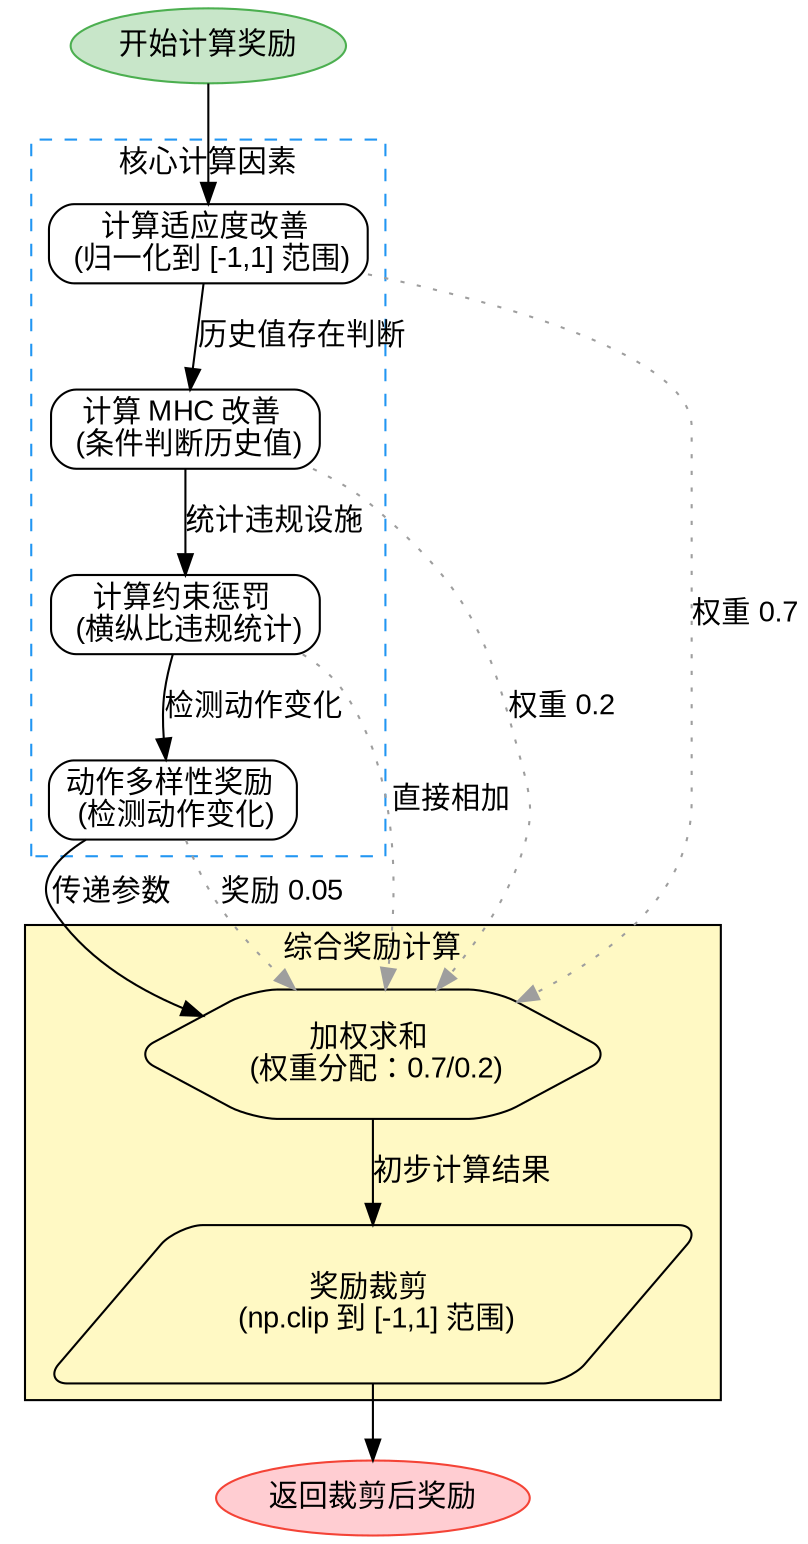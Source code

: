 digraph RewardCalculation {
rankdir=TB
node [shape=rectangle, style="rounded", fontname="Arial"]
edge [fontname="Arial"]
start [label="开始计算奖励", shape=ellipse, color="#4CAF50", fillcolor="#C8E6C9", style=filled]
end [label="返回裁剪后奖励", shape=ellipse, color="#F44336", fillcolor="#FFCDD2", style=filled]
subgraph cluster_factors {
label="核心计算因素"
style="dashed"
color="#2196F3"
fitness_node [label="计算适应度改善 \n (归一化到 [-1,1] 范围)", fillcolor="#E3F2FD"]
mhc_node [label="计算 MHC 改善 \n (条件判断历史值)", fillcolor="#E1BEE7"]
constraint_node [label="计算约束惩罚 \n (横纵比违规统计)", fillcolor="#FFCCBC"]
diversity_node [label="动作多样性奖励 \n (检测动作变化)", fillcolor="#DCEDC8"]
}
subgraph cluster_integration {
label="综合奖励计算"
style="filled"
fillcolor="#FFF9C4"
weight_node [label="加权求和 \n (权重分配：0.7/0.2)", shape=hexagon]
clip_node [label="奖励裁剪 \n (np.clip 到 [-1,1] 范围)", shape=parallelogram]
}
start -> fitness_node
fitness_node -> mhc_node [label="历史值存在判断"]
mhc_node -> constraint_node [label="统计违规设施"]
constraint_node -> diversity_node [label="检测动作变化"]
diversity_node -> weight_node [label="传递参数"]
weight_node -> clip_node [label="初步计算结果"]
clip_node -> end
// 横向关联关系
fitness_node -> weight_node [style=dotted, color="#9E9E9E", label="权重 0.7"]
mhc_node -> weight_node [style=dotted, color="#9E9E9E", label="权重 0.2"]
constraint_node -> weight_node [style=dotted, color="#9E9E9E", label="直接相加"]
diversity_node -> weight_node [style=dotted, color="#9E9E9E", label="奖励 0.05"]
}